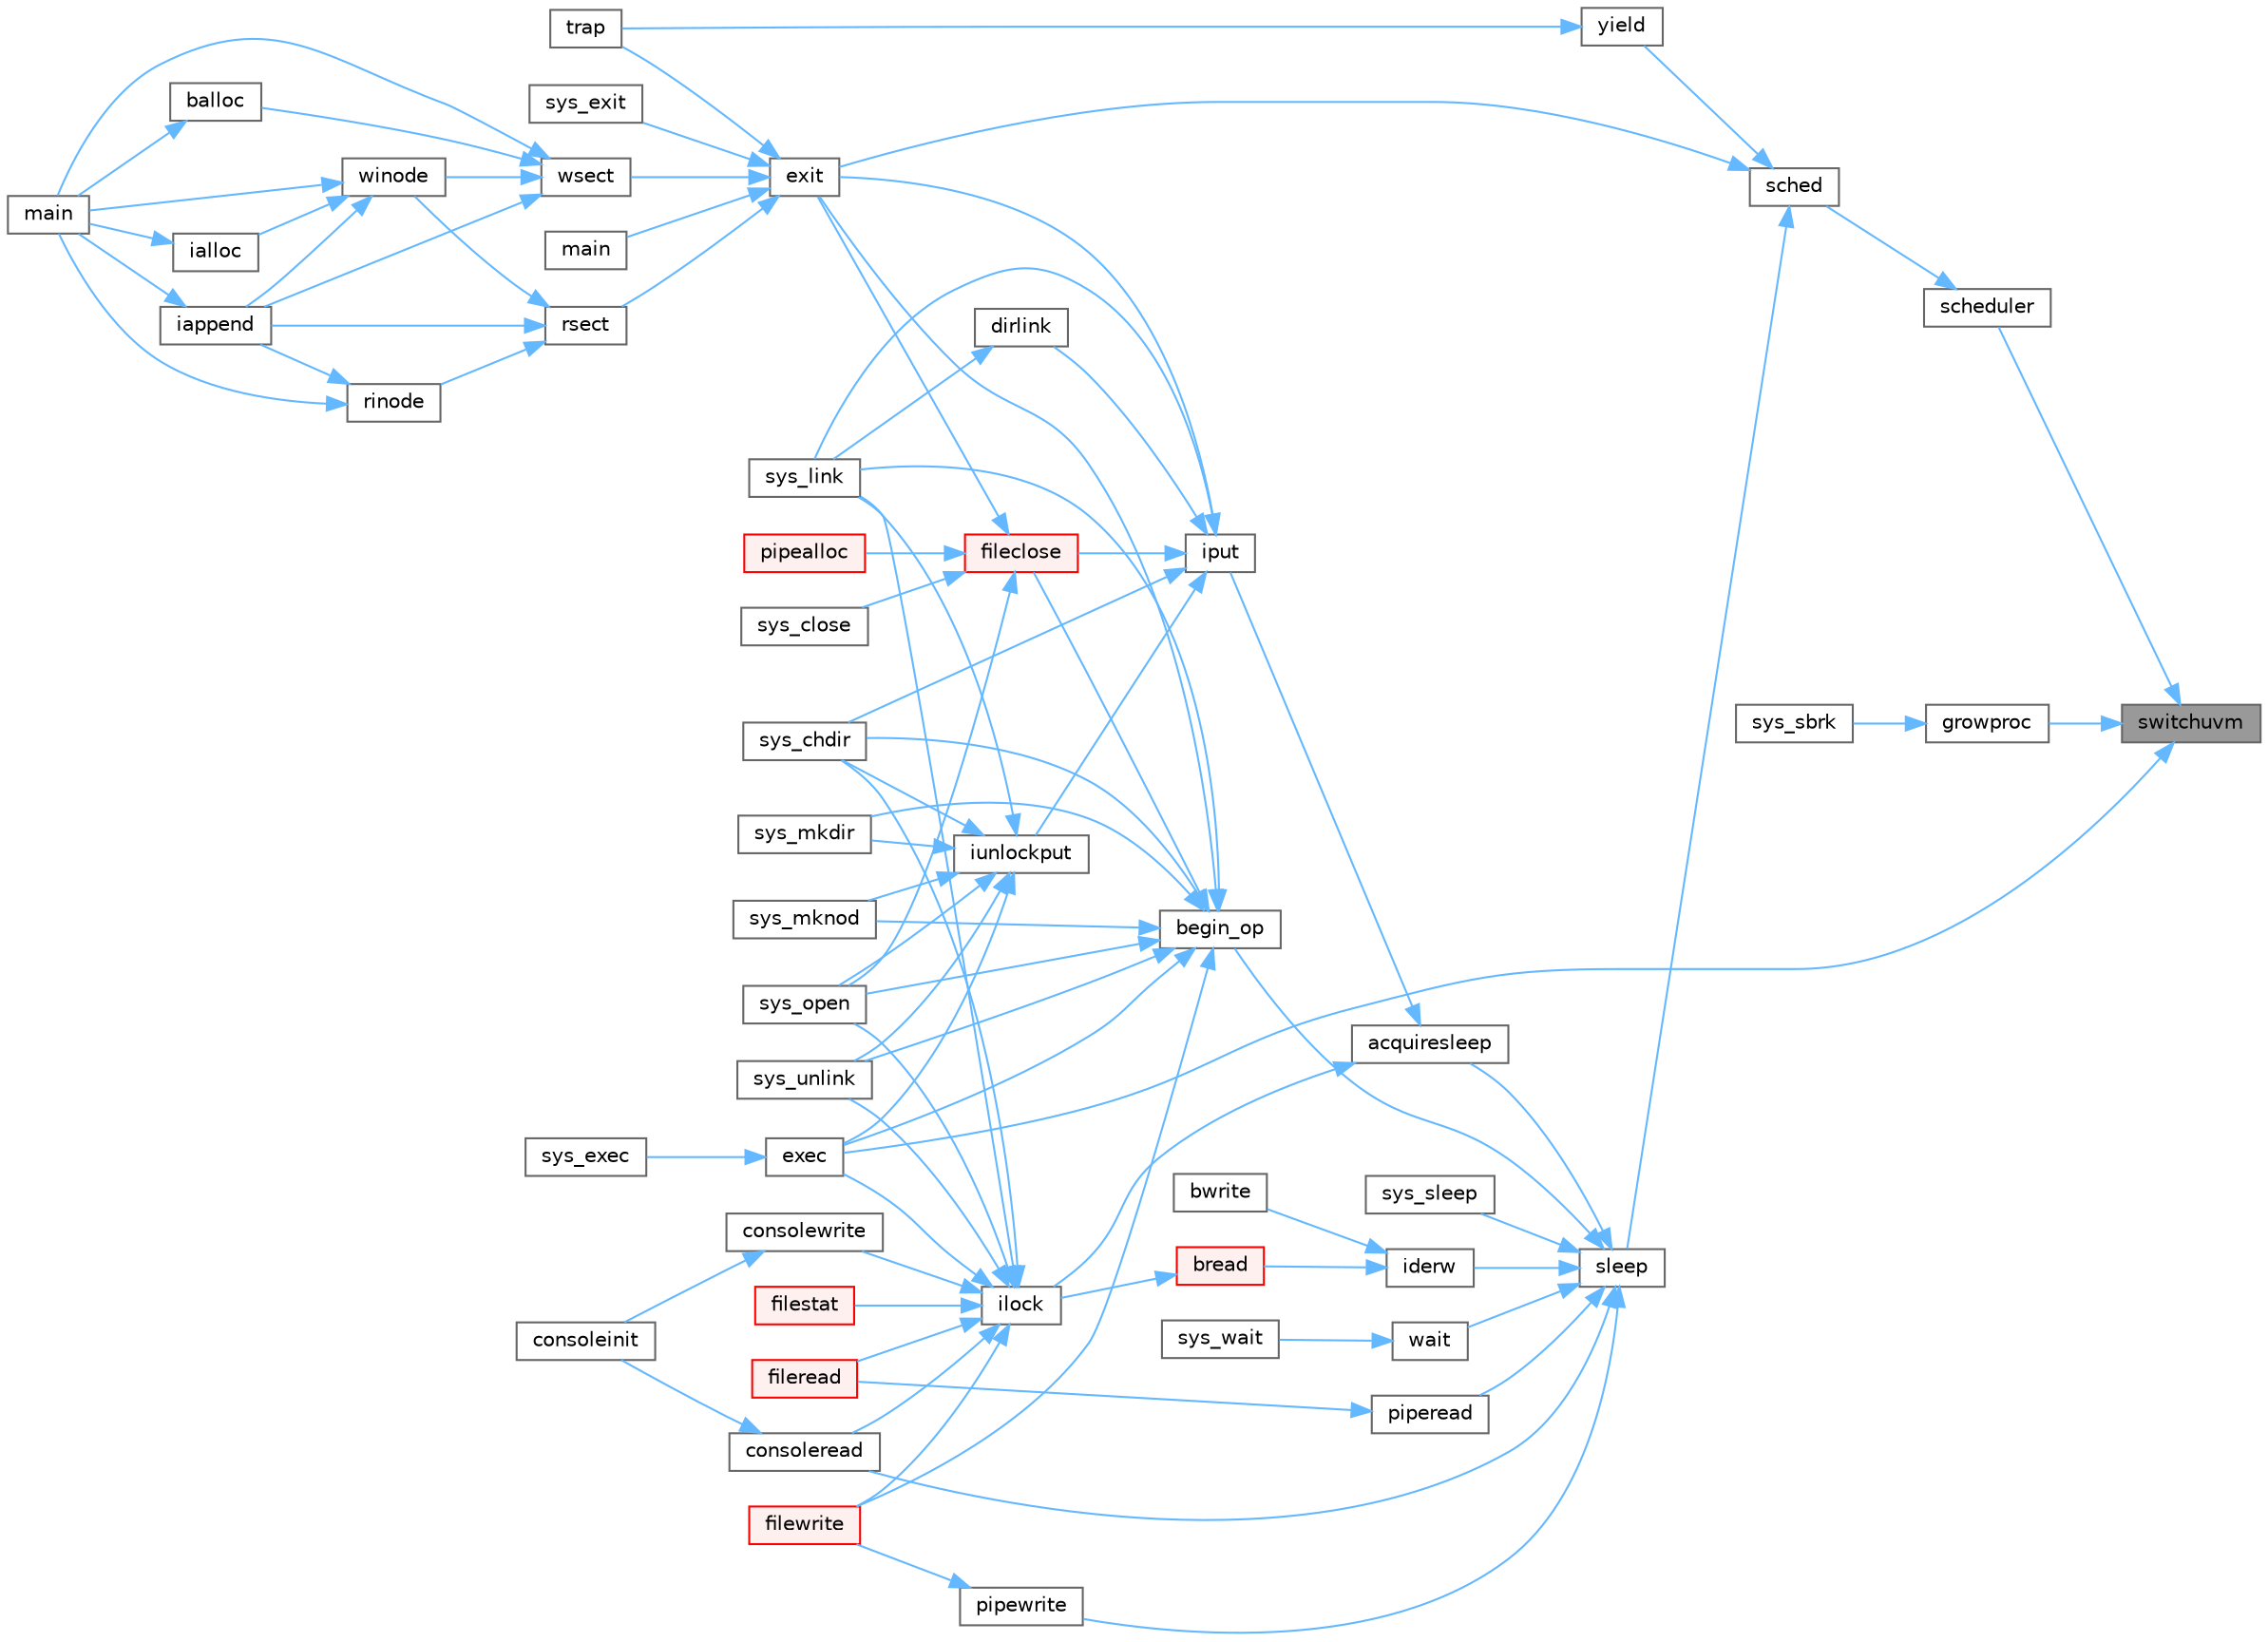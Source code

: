 digraph "switchuvm"
{
 // LATEX_PDF_SIZE
  bgcolor="transparent";
  edge [fontname=Helvetica,fontsize=10,labelfontname=Helvetica,labelfontsize=10];
  node [fontname=Helvetica,fontsize=10,shape=box,height=0.2,width=0.4];
  rankdir="RL";
  Node1 [id="Node000001",label="switchuvm",height=0.2,width=0.4,color="gray40", fillcolor="grey60", style="filled", fontcolor="black",tooltip=" "];
  Node1 -> Node2 [id="edge87_Node000001_Node000002",dir="back",color="steelblue1",style="solid",tooltip=" "];
  Node2 [id="Node000002",label="exec",height=0.2,width=0.4,color="grey40", fillcolor="white", style="filled",URL="$df/dc9/exec_8c.html#ace32454ed0d37834dcb1cb4f8b727e6e",tooltip=" "];
  Node2 -> Node3 [id="edge88_Node000002_Node000003",dir="back",color="steelblue1",style="solid",tooltip=" "];
  Node3 [id="Node000003",label="sys_exec",height=0.2,width=0.4,color="grey40", fillcolor="white", style="filled",URL="$d1/d14/sysfile_8c.html#aeaa813ddeb6a5fac3c45714c7351c526",tooltip=" "];
  Node1 -> Node4 [id="edge89_Node000001_Node000004",dir="back",color="steelblue1",style="solid",tooltip=" "];
  Node4 [id="Node000004",label="growproc",height=0.2,width=0.4,color="grey40", fillcolor="white", style="filled",URL="$d3/dda/proc_8c.html#a9c16214741f4fcd088e5eea468709328",tooltip=" "];
  Node4 -> Node5 [id="edge90_Node000004_Node000005",dir="back",color="steelblue1",style="solid",tooltip=" "];
  Node5 [id="Node000005",label="sys_sbrk",height=0.2,width=0.4,color="grey40", fillcolor="white", style="filled",URL="$dd/d35/sysproc_8c.html#ab21d46be776cf6075a997af525a1a628",tooltip=" "];
  Node1 -> Node6 [id="edge91_Node000001_Node000006",dir="back",color="steelblue1",style="solid",tooltip=" "];
  Node6 [id="Node000006",label="scheduler",height=0.2,width=0.4,color="grey40", fillcolor="white", style="filled",URL="$d3/dda/proc_8c.html#a9fa00b0be5d3c4781048861e2506eb63",tooltip=" "];
  Node6 -> Node7 [id="edge92_Node000006_Node000007",dir="back",color="steelblue1",style="solid",tooltip=" "];
  Node7 [id="Node000007",label="sched",height=0.2,width=0.4,color="grey40", fillcolor="white", style="filled",URL="$d3/dda/proc_8c.html#ad788da91743c333b5bed7c4a0dd12365",tooltip=" "];
  Node7 -> Node8 [id="edge93_Node000007_Node000008",dir="back",color="steelblue1",style="solid",tooltip=" "];
  Node8 [id="Node000008",label="exit",height=0.2,width=0.4,color="grey40", fillcolor="white", style="filled",URL="$d3/dda/proc_8c.html#aaf98ef7cdde3a0dfb2e49919de3298b1",tooltip=" "];
  Node8 -> Node9 [id="edge94_Node000008_Node000009",dir="back",color="steelblue1",style="solid",tooltip=" "];
  Node9 [id="Node000009",label="main",height=0.2,width=0.4,color="grey40", fillcolor="white", style="filled",URL="$d1/d6a/hello_8c.html#a0ddf1224851353fc92bfbff6f499fa97",tooltip=" "];
  Node8 -> Node10 [id="edge95_Node000008_Node000010",dir="back",color="steelblue1",style="solid",tooltip=" "];
  Node10 [id="Node000010",label="rsect",height=0.2,width=0.4,color="grey40", fillcolor="white", style="filled",URL="$d7/d1f/mkfs_8c.html#a22ea835ad23cd716a962f30e4882ee80",tooltip=" "];
  Node10 -> Node11 [id="edge96_Node000010_Node000011",dir="back",color="steelblue1",style="solid",tooltip=" "];
  Node11 [id="Node000011",label="iappend",height=0.2,width=0.4,color="grey40", fillcolor="white", style="filled",URL="$d7/d1f/mkfs_8c.html#a268b61616f575ff072f5bb34c83e02e9",tooltip=" "];
  Node11 -> Node12 [id="edge97_Node000011_Node000012",dir="back",color="steelblue1",style="solid",tooltip=" "];
  Node12 [id="Node000012",label="main",height=0.2,width=0.4,color="grey40", fillcolor="white", style="filled",URL="$d7/d1f/mkfs_8c.html#a0ddf1224851353fc92bfbff6f499fa97",tooltip=" "];
  Node10 -> Node13 [id="edge98_Node000010_Node000013",dir="back",color="steelblue1",style="solid",tooltip=" "];
  Node13 [id="Node000013",label="rinode",height=0.2,width=0.4,color="grey40", fillcolor="white", style="filled",URL="$d7/d1f/mkfs_8c.html#a3b6cb1258a963010211a8e5ddf99defe",tooltip=" "];
  Node13 -> Node11 [id="edge99_Node000013_Node000011",dir="back",color="steelblue1",style="solid",tooltip=" "];
  Node13 -> Node12 [id="edge100_Node000013_Node000012",dir="back",color="steelblue1",style="solid",tooltip=" "];
  Node10 -> Node14 [id="edge101_Node000010_Node000014",dir="back",color="steelblue1",style="solid",tooltip=" "];
  Node14 [id="Node000014",label="winode",height=0.2,width=0.4,color="grey40", fillcolor="white", style="filled",URL="$d7/d1f/mkfs_8c.html#a2540c48cea7dc865909cfb3f8450a887",tooltip=" "];
  Node14 -> Node15 [id="edge102_Node000014_Node000015",dir="back",color="steelblue1",style="solid",tooltip=" "];
  Node15 [id="Node000015",label="ialloc",height=0.2,width=0.4,color="grey40", fillcolor="white", style="filled",URL="$d7/d1f/mkfs_8c.html#a341af7faeda3d6fcb57a5a9fe3a0104a",tooltip=" "];
  Node15 -> Node12 [id="edge103_Node000015_Node000012",dir="back",color="steelblue1",style="solid",tooltip=" "];
  Node14 -> Node11 [id="edge104_Node000014_Node000011",dir="back",color="steelblue1",style="solid",tooltip=" "];
  Node14 -> Node12 [id="edge105_Node000014_Node000012",dir="back",color="steelblue1",style="solid",tooltip=" "];
  Node8 -> Node16 [id="edge106_Node000008_Node000016",dir="back",color="steelblue1",style="solid",tooltip=" "];
  Node16 [id="Node000016",label="sys_exit",height=0.2,width=0.4,color="grey40", fillcolor="white", style="filled",URL="$dd/d35/sysproc_8c.html#aee72faa31a0c32b410aba558ef1d59f2",tooltip=" "];
  Node8 -> Node17 [id="edge107_Node000008_Node000017",dir="back",color="steelblue1",style="solid",tooltip=" "];
  Node17 [id="Node000017",label="trap",height=0.2,width=0.4,color="grey40", fillcolor="white", style="filled",URL="$dc/d6f/trap_8c.html#a372d166e36c086c91e5f5d81e5fead3a",tooltip=" "];
  Node8 -> Node18 [id="edge108_Node000008_Node000018",dir="back",color="steelblue1",style="solid",tooltip=" "];
  Node18 [id="Node000018",label="wsect",height=0.2,width=0.4,color="grey40", fillcolor="white", style="filled",URL="$d7/d1f/mkfs_8c.html#ac62d827d836d1807e4d6f365f32348bb",tooltip=" "];
  Node18 -> Node19 [id="edge109_Node000018_Node000019",dir="back",color="steelblue1",style="solid",tooltip=" "];
  Node19 [id="Node000019",label="balloc",height=0.2,width=0.4,color="grey40", fillcolor="white", style="filled",URL="$d7/d1f/mkfs_8c.html#a327cdfc7a74165d8922ec6c8ba256906",tooltip=" "];
  Node19 -> Node12 [id="edge110_Node000019_Node000012",dir="back",color="steelblue1",style="solid",tooltip=" "];
  Node18 -> Node11 [id="edge111_Node000018_Node000011",dir="back",color="steelblue1",style="solid",tooltip=" "];
  Node18 -> Node12 [id="edge112_Node000018_Node000012",dir="back",color="steelblue1",style="solid",tooltip=" "];
  Node18 -> Node14 [id="edge113_Node000018_Node000014",dir="back",color="steelblue1",style="solid",tooltip=" "];
  Node7 -> Node20 [id="edge114_Node000007_Node000020",dir="back",color="steelblue1",style="solid",tooltip=" "];
  Node20 [id="Node000020",label="sleep",height=0.2,width=0.4,color="grey40", fillcolor="white", style="filled",URL="$d3/dda/proc_8c.html#ae70cc0370342e46f6db3bec367232457",tooltip=" "];
  Node20 -> Node21 [id="edge115_Node000020_Node000021",dir="back",color="steelblue1",style="solid",tooltip=" "];
  Node21 [id="Node000021",label="acquiresleep",height=0.2,width=0.4,color="grey40", fillcolor="white", style="filled",URL="$d8/dd1/sleeplock_8c.html#aaad2d7a86d4859982dd9a132f5128ff2",tooltip=" "];
  Node21 -> Node22 [id="edge116_Node000021_Node000022",dir="back",color="steelblue1",style="solid",tooltip=" "];
  Node22 [id="Node000022",label="ilock",height=0.2,width=0.4,color="grey40", fillcolor="white", style="filled",URL="$d2/d5a/fs_8c.html#aed28187406d84a3aa71f10c6235a03ec",tooltip=" "];
  Node22 -> Node23 [id="edge117_Node000022_Node000023",dir="back",color="steelblue1",style="solid",tooltip=" "];
  Node23 [id="Node000023",label="consoleread",height=0.2,width=0.4,color="grey40", fillcolor="white", style="filled",URL="$d0/d56/console_8c.html#a28ac85a90987662e306ca8efbfe16074",tooltip=" "];
  Node23 -> Node24 [id="edge118_Node000023_Node000024",dir="back",color="steelblue1",style="solid",tooltip=" "];
  Node24 [id="Node000024",label="consoleinit",height=0.2,width=0.4,color="grey40", fillcolor="white", style="filled",URL="$d0/d56/console_8c.html#ab508ff0f4db26fe35cd25fa648f9ee75",tooltip=" "];
  Node22 -> Node25 [id="edge119_Node000022_Node000025",dir="back",color="steelblue1",style="solid",tooltip=" "];
  Node25 [id="Node000025",label="consolewrite",height=0.2,width=0.4,color="grey40", fillcolor="white", style="filled",URL="$d0/d56/console_8c.html#a6af7eb39268127d389792cec37785666",tooltip=" "];
  Node25 -> Node24 [id="edge120_Node000025_Node000024",dir="back",color="steelblue1",style="solid",tooltip=" "];
  Node22 -> Node2 [id="edge121_Node000022_Node000002",dir="back",color="steelblue1",style="solid",tooltip=" "];
  Node22 -> Node26 [id="edge122_Node000022_Node000026",dir="back",color="steelblue1",style="solid",tooltip=" "];
  Node26 [id="Node000026",label="fileread",height=0.2,width=0.4,color="red", fillcolor="#FFF0F0", style="filled",URL="$d6/d13/file_8c.html#a1dc8c87c7e48bdaaf98e9c7047928f29",tooltip=" "];
  Node22 -> Node28 [id="edge123_Node000022_Node000028",dir="back",color="steelblue1",style="solid",tooltip=" "];
  Node28 [id="Node000028",label="filestat",height=0.2,width=0.4,color="red", fillcolor="#FFF0F0", style="filled",URL="$d6/d13/file_8c.html#afff8e849fa54dea2a5a27dbb97474607",tooltip=" "];
  Node22 -> Node30 [id="edge124_Node000022_Node000030",dir="back",color="steelblue1",style="solid",tooltip=" "];
  Node30 [id="Node000030",label="filewrite",height=0.2,width=0.4,color="red", fillcolor="#FFF0F0", style="filled",URL="$d6/d13/file_8c.html#ab8de757a0a9f58dcc6511ea5e46ebb88",tooltip=" "];
  Node22 -> Node32 [id="edge125_Node000022_Node000032",dir="back",color="steelblue1",style="solid",tooltip=" "];
  Node32 [id="Node000032",label="sys_chdir",height=0.2,width=0.4,color="grey40", fillcolor="white", style="filled",URL="$d1/d14/sysfile_8c.html#ad1c5f8693cb35b9605fee09eebdda640",tooltip=" "];
  Node22 -> Node33 [id="edge126_Node000022_Node000033",dir="back",color="steelblue1",style="solid",tooltip=" "];
  Node33 [id="Node000033",label="sys_link",height=0.2,width=0.4,color="grey40", fillcolor="white", style="filled",URL="$d1/d14/sysfile_8c.html#a759600870314007ac558871239122fb7",tooltip=" "];
  Node22 -> Node34 [id="edge127_Node000022_Node000034",dir="back",color="steelblue1",style="solid",tooltip=" "];
  Node34 [id="Node000034",label="sys_open",height=0.2,width=0.4,color="grey40", fillcolor="white", style="filled",URL="$d1/d14/sysfile_8c.html#a74e45efc661ca17c068bc283b3842e6d",tooltip=" "];
  Node22 -> Node35 [id="edge128_Node000022_Node000035",dir="back",color="steelblue1",style="solid",tooltip=" "];
  Node35 [id="Node000035",label="sys_unlink",height=0.2,width=0.4,color="grey40", fillcolor="white", style="filled",URL="$d1/d14/sysfile_8c.html#ae1e58ee11d41f643929520d8c1640da7",tooltip=" "];
  Node21 -> Node36 [id="edge129_Node000021_Node000036",dir="back",color="steelblue1",style="solid",tooltip=" "];
  Node36 [id="Node000036",label="iput",height=0.2,width=0.4,color="grey40", fillcolor="white", style="filled",URL="$d2/d5a/fs_8c.html#ab3c447f135c68e4c3c1f8d5866f6e77b",tooltip=" "];
  Node36 -> Node37 [id="edge130_Node000036_Node000037",dir="back",color="steelblue1",style="solid",tooltip=" "];
  Node37 [id="Node000037",label="dirlink",height=0.2,width=0.4,color="grey40", fillcolor="white", style="filled",URL="$d2/d5a/fs_8c.html#a69a135a0e8a06d9f306d77ebc0c1f7a0",tooltip=" "];
  Node37 -> Node33 [id="edge131_Node000037_Node000033",dir="back",color="steelblue1",style="solid",tooltip=" "];
  Node36 -> Node8 [id="edge132_Node000036_Node000008",dir="back",color="steelblue1",style="solid",tooltip=" "];
  Node36 -> Node38 [id="edge133_Node000036_Node000038",dir="back",color="steelblue1",style="solid",tooltip=" "];
  Node38 [id="Node000038",label="fileclose",height=0.2,width=0.4,color="red", fillcolor="#FFF0F0", style="filled",URL="$d6/d13/file_8c.html#ae557c81ab89c24219146144bb6adaa2c",tooltip=" "];
  Node38 -> Node8 [id="edge134_Node000038_Node000008",dir="back",color="steelblue1",style="solid",tooltip=" "];
  Node38 -> Node39 [id="edge135_Node000038_Node000039",dir="back",color="steelblue1",style="solid",tooltip=" "];
  Node39 [id="Node000039",label="pipealloc",height=0.2,width=0.4,color="red", fillcolor="#FFF0F0", style="filled",URL="$d1/d47/pipe_8c.html#a9d6f0c526148e6002b6776619c7563e6",tooltip=" "];
  Node38 -> Node41 [id="edge136_Node000038_Node000041",dir="back",color="steelblue1",style="solid",tooltip=" "];
  Node41 [id="Node000041",label="sys_close",height=0.2,width=0.4,color="grey40", fillcolor="white", style="filled",URL="$d1/d14/sysfile_8c.html#a32945488fd39bc405757177b37cd2250",tooltip=" "];
  Node38 -> Node34 [id="edge137_Node000038_Node000034",dir="back",color="steelblue1",style="solid",tooltip=" "];
  Node36 -> Node42 [id="edge138_Node000036_Node000042",dir="back",color="steelblue1",style="solid",tooltip=" "];
  Node42 [id="Node000042",label="iunlockput",height=0.2,width=0.4,color="grey40", fillcolor="white", style="filled",URL="$d2/d5a/fs_8c.html#a207b3008bae35596c55ec7c4fc6875eb",tooltip=" "];
  Node42 -> Node2 [id="edge139_Node000042_Node000002",dir="back",color="steelblue1",style="solid",tooltip=" "];
  Node42 -> Node32 [id="edge140_Node000042_Node000032",dir="back",color="steelblue1",style="solid",tooltip=" "];
  Node42 -> Node33 [id="edge141_Node000042_Node000033",dir="back",color="steelblue1",style="solid",tooltip=" "];
  Node42 -> Node43 [id="edge142_Node000042_Node000043",dir="back",color="steelblue1",style="solid",tooltip=" "];
  Node43 [id="Node000043",label="sys_mkdir",height=0.2,width=0.4,color="grey40", fillcolor="white", style="filled",URL="$d1/d14/sysfile_8c.html#a057e5bce2de7a87ebfd2dc33967bca4a",tooltip=" "];
  Node42 -> Node44 [id="edge143_Node000042_Node000044",dir="back",color="steelblue1",style="solid",tooltip=" "];
  Node44 [id="Node000044",label="sys_mknod",height=0.2,width=0.4,color="grey40", fillcolor="white", style="filled",URL="$d1/d14/sysfile_8c.html#a25697aa3d828b5878d38170d724adb27",tooltip=" "];
  Node42 -> Node34 [id="edge144_Node000042_Node000034",dir="back",color="steelblue1",style="solid",tooltip=" "];
  Node42 -> Node35 [id="edge145_Node000042_Node000035",dir="back",color="steelblue1",style="solid",tooltip=" "];
  Node36 -> Node32 [id="edge146_Node000036_Node000032",dir="back",color="steelblue1",style="solid",tooltip=" "];
  Node36 -> Node33 [id="edge147_Node000036_Node000033",dir="back",color="steelblue1",style="solid",tooltip=" "];
  Node20 -> Node45 [id="edge148_Node000020_Node000045",dir="back",color="steelblue1",style="solid",tooltip=" "];
  Node45 [id="Node000045",label="begin_op",height=0.2,width=0.4,color="grey40", fillcolor="white", style="filled",URL="$d7/df8/log_8c.html#ac96aa31ffc0500e749c62c4d377c21c9",tooltip=" "];
  Node45 -> Node2 [id="edge149_Node000045_Node000002",dir="back",color="steelblue1",style="solid",tooltip=" "];
  Node45 -> Node8 [id="edge150_Node000045_Node000008",dir="back",color="steelblue1",style="solid",tooltip=" "];
  Node45 -> Node38 [id="edge151_Node000045_Node000038",dir="back",color="steelblue1",style="solid",tooltip=" "];
  Node45 -> Node30 [id="edge152_Node000045_Node000030",dir="back",color="steelblue1",style="solid",tooltip=" "];
  Node45 -> Node32 [id="edge153_Node000045_Node000032",dir="back",color="steelblue1",style="solid",tooltip=" "];
  Node45 -> Node33 [id="edge154_Node000045_Node000033",dir="back",color="steelblue1",style="solid",tooltip=" "];
  Node45 -> Node43 [id="edge155_Node000045_Node000043",dir="back",color="steelblue1",style="solid",tooltip=" "];
  Node45 -> Node44 [id="edge156_Node000045_Node000044",dir="back",color="steelblue1",style="solid",tooltip=" "];
  Node45 -> Node34 [id="edge157_Node000045_Node000034",dir="back",color="steelblue1",style="solid",tooltip=" "];
  Node45 -> Node35 [id="edge158_Node000045_Node000035",dir="back",color="steelblue1",style="solid",tooltip=" "];
  Node20 -> Node23 [id="edge159_Node000020_Node000023",dir="back",color="steelblue1",style="solid",tooltip=" "];
  Node20 -> Node46 [id="edge160_Node000020_Node000046",dir="back",color="steelblue1",style="solid",tooltip=" "];
  Node46 [id="Node000046",label="iderw",height=0.2,width=0.4,color="grey40", fillcolor="white", style="filled",URL="$da/d9b/memide_8c.html#a7f36b008f02088c86f76e98e05b55af5",tooltip=" "];
  Node46 -> Node47 [id="edge161_Node000046_Node000047",dir="back",color="steelblue1",style="solid",tooltip=" "];
  Node47 [id="Node000047",label="bread",height=0.2,width=0.4,color="red", fillcolor="#FFF0F0", style="filled",URL="$dc/de6/bio_8c.html#a30b8d2ef2300ed8e3d879a428fe39898",tooltip=" "];
  Node47 -> Node22 [id="edge162_Node000047_Node000022",dir="back",color="steelblue1",style="solid",tooltip=" "];
  Node46 -> Node58 [id="edge163_Node000046_Node000058",dir="back",color="steelblue1",style="solid",tooltip=" "];
  Node58 [id="Node000058",label="bwrite",height=0.2,width=0.4,color="grey40", fillcolor="white", style="filled",URL="$dc/de6/bio_8c.html#a63c899c13b176ddf80064d32225e1298",tooltip=" "];
  Node20 -> Node59 [id="edge164_Node000020_Node000059",dir="back",color="steelblue1",style="solid",tooltip=" "];
  Node59 [id="Node000059",label="piperead",height=0.2,width=0.4,color="grey40", fillcolor="white", style="filled",URL="$d1/d47/pipe_8c.html#ad4cce6144039b615d139f8660c60293a",tooltip=" "];
  Node59 -> Node26 [id="edge165_Node000059_Node000026",dir="back",color="steelblue1",style="solid",tooltip=" "];
  Node20 -> Node60 [id="edge166_Node000020_Node000060",dir="back",color="steelblue1",style="solid",tooltip=" "];
  Node60 [id="Node000060",label="pipewrite",height=0.2,width=0.4,color="grey40", fillcolor="white", style="filled",URL="$d1/d47/pipe_8c.html#acfca0fab7d2c0c0dcc56359c8febe14a",tooltip=" "];
  Node60 -> Node30 [id="edge167_Node000060_Node000030",dir="back",color="steelblue1",style="solid",tooltip=" "];
  Node20 -> Node61 [id="edge168_Node000020_Node000061",dir="back",color="steelblue1",style="solid",tooltip=" "];
  Node61 [id="Node000061",label="sys_sleep",height=0.2,width=0.4,color="grey40", fillcolor="white", style="filled",URL="$dd/d35/sysproc_8c.html#a59778ec9bfa6b6f2100b43fbba000573",tooltip=" "];
  Node20 -> Node62 [id="edge169_Node000020_Node000062",dir="back",color="steelblue1",style="solid",tooltip=" "];
  Node62 [id="Node000062",label="wait",height=0.2,width=0.4,color="grey40", fillcolor="white", style="filled",URL="$d3/dda/proc_8c.html#af6f31822f7e737b4e414bdac1ccb59a4",tooltip=" "];
  Node62 -> Node63 [id="edge170_Node000062_Node000063",dir="back",color="steelblue1",style="solid",tooltip=" "];
  Node63 [id="Node000063",label="sys_wait",height=0.2,width=0.4,color="grey40", fillcolor="white", style="filled",URL="$dd/d35/sysproc_8c.html#ad202e06addda05ba6fe60f05d3f61913",tooltip=" "];
  Node7 -> Node64 [id="edge171_Node000007_Node000064",dir="back",color="steelblue1",style="solid",tooltip=" "];
  Node64 [id="Node000064",label="yield",height=0.2,width=0.4,color="grey40", fillcolor="white", style="filled",URL="$d3/dda/proc_8c.html#a7cb51f5c2b5cad3766f19eb69c92793b",tooltip=" "];
  Node64 -> Node17 [id="edge172_Node000064_Node000017",dir="back",color="steelblue1",style="solid",tooltip=" "];
}
